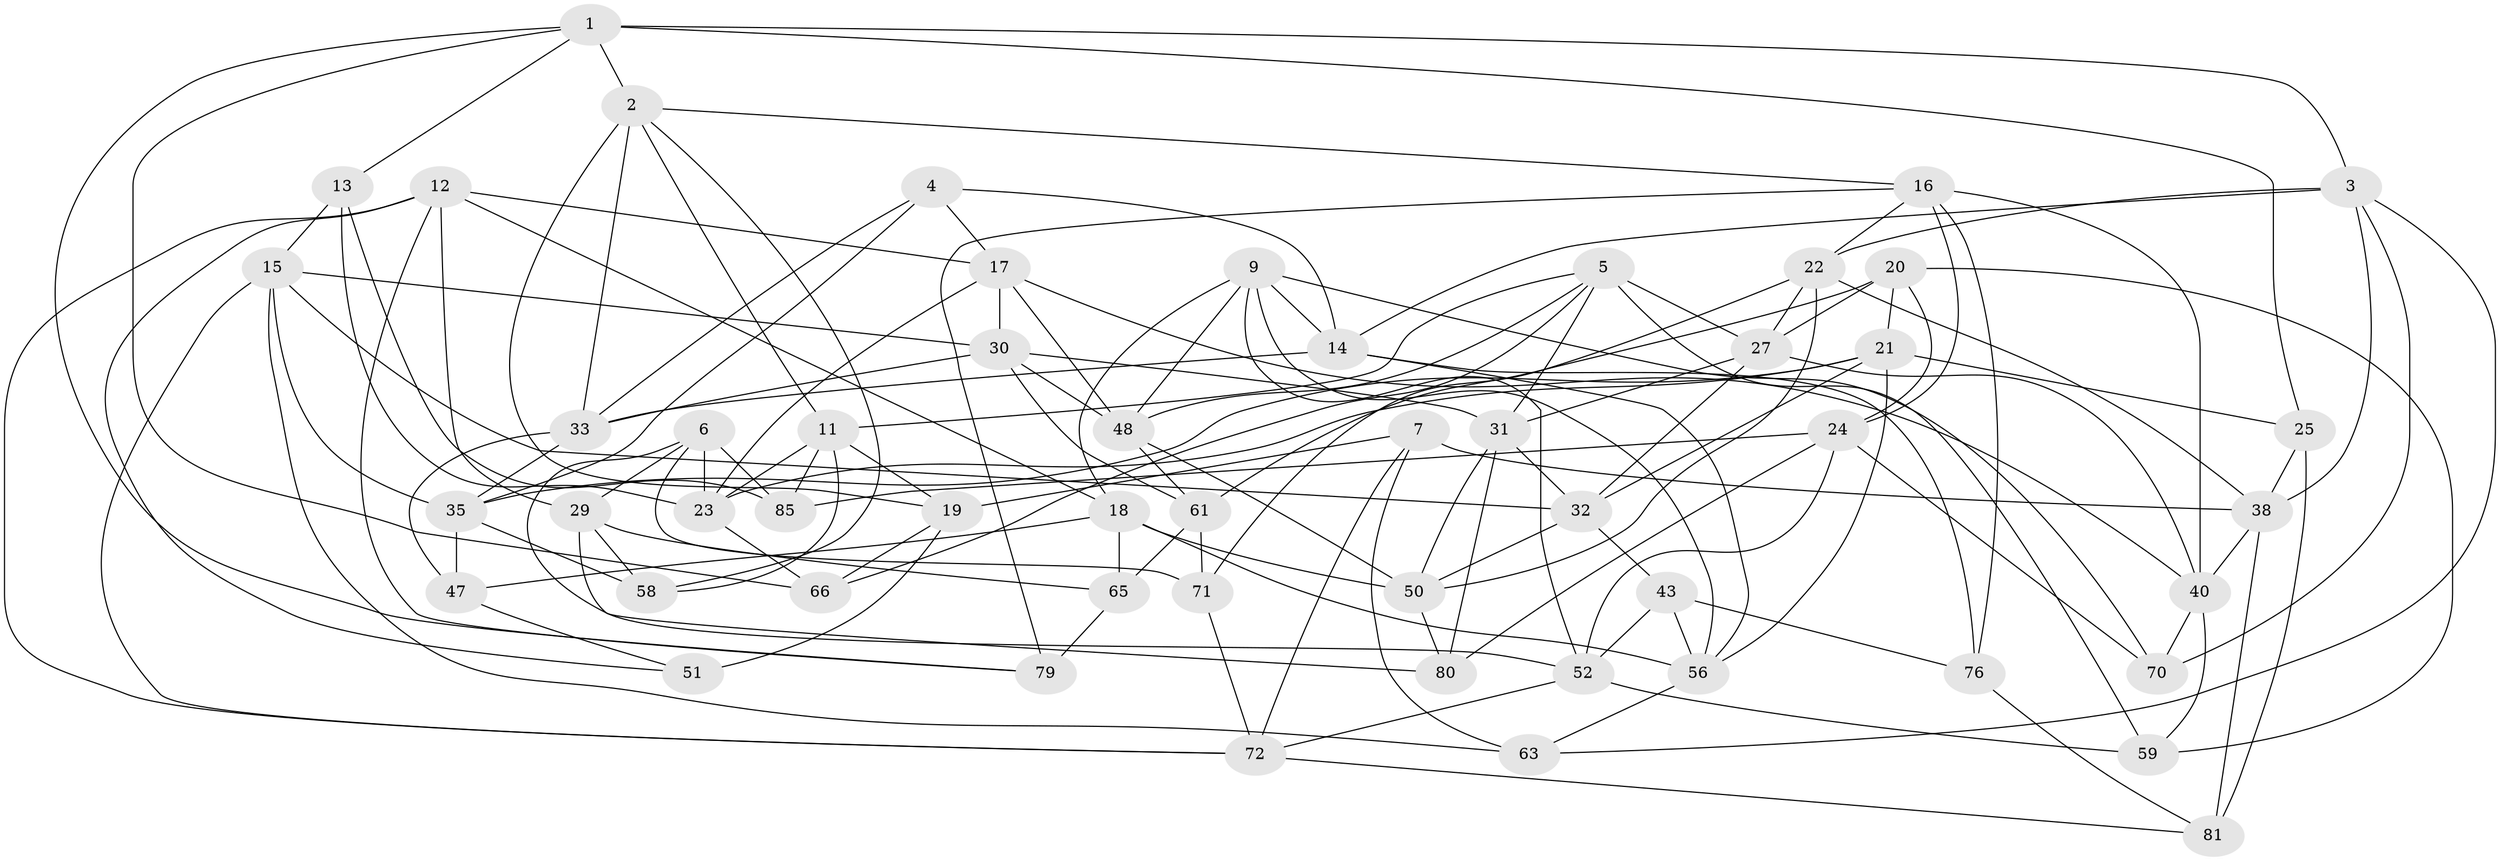 // Generated by graph-tools (version 1.1) at 2025/52/02/27/25 19:52:29]
// undirected, 53 vertices, 137 edges
graph export_dot {
graph [start="1"]
  node [color=gray90,style=filled];
  1 [super="+86"];
  2 [super="+8"];
  3 [super="+83"];
  4;
  5 [super="+10"];
  6 [super="+73"];
  7;
  9 [super="+82"];
  11 [super="+44"];
  12 [super="+68"];
  13;
  14 [super="+54"];
  15 [super="+87"];
  16 [super="+49"];
  17 [super="+41"];
  18 [super="+42"];
  19 [super="+57"];
  20 [super="+60"];
  21 [super="+26"];
  22 [super="+28"];
  23 [super="+53"];
  24 [super="+67"];
  25;
  27 [super="+34"];
  29 [super="+39"];
  30 [super="+45"];
  31 [super="+37"];
  32 [super="+55"];
  33 [super="+36"];
  35 [super="+74"];
  38 [super="+77"];
  40 [super="+46"];
  43;
  47;
  48 [super="+62"];
  50 [super="+64"];
  51;
  52 [super="+69"];
  56 [super="+78"];
  58;
  59;
  61 [super="+84"];
  63;
  65;
  66;
  70;
  71;
  72 [super="+75"];
  76;
  79;
  80;
  81;
  85;
  1 -- 2;
  1 -- 79;
  1 -- 25;
  1 -- 66;
  1 -- 13;
  1 -- 3;
  2 -- 58;
  2 -- 19;
  2 -- 16;
  2 -- 33;
  2 -- 11;
  3 -- 63;
  3 -- 38;
  3 -- 14;
  3 -- 70;
  3 -- 22;
  4 -- 33;
  4 -- 35;
  4 -- 14;
  4 -- 17;
  5 -- 31;
  5 -- 66;
  5 -- 59;
  5 -- 27;
  5 -- 11;
  5 -- 48;
  6 -- 71;
  6 -- 23;
  6 -- 29 [weight=2];
  6 -- 85;
  6 -- 52;
  7 -- 63;
  7 -- 19;
  7 -- 72;
  7 -- 38;
  9 -- 48;
  9 -- 70;
  9 -- 56;
  9 -- 52;
  9 -- 14;
  9 -- 18;
  11 -- 58;
  11 -- 23;
  11 -- 19;
  11 -- 85;
  12 -- 51;
  12 -- 72;
  12 -- 18;
  12 -- 79;
  12 -- 29;
  12 -- 17;
  13 -- 85;
  13 -- 15;
  13 -- 23;
  14 -- 76;
  14 -- 56;
  14 -- 33;
  15 -- 63;
  15 -- 72;
  15 -- 32;
  15 -- 35;
  15 -- 30;
  16 -- 76;
  16 -- 40;
  16 -- 79;
  16 -- 24;
  16 -- 22;
  17 -- 40;
  17 -- 23;
  17 -- 48;
  17 -- 30;
  18 -- 65;
  18 -- 56;
  18 -- 50;
  18 -- 47;
  19 -- 51 [weight=2];
  19 -- 66;
  20 -- 59;
  20 -- 21;
  20 -- 61 [weight=2];
  20 -- 24;
  20 -- 27;
  21 -- 56;
  21 -- 23;
  21 -- 32;
  21 -- 25;
  21 -- 35;
  22 -- 50;
  22 -- 71;
  22 -- 38;
  22 -- 27;
  23 -- 66;
  24 -- 70;
  24 -- 80;
  24 -- 85;
  24 -- 52;
  25 -- 81;
  25 -- 38;
  27 -- 40;
  27 -- 32;
  27 -- 31;
  29 -- 58;
  29 -- 65;
  29 -- 80;
  30 -- 33;
  30 -- 61;
  30 -- 31;
  30 -- 48;
  31 -- 32;
  31 -- 50;
  31 -- 80;
  32 -- 43;
  32 -- 50;
  33 -- 47;
  33 -- 35;
  35 -- 58;
  35 -- 47;
  38 -- 40;
  38 -- 81;
  40 -- 70;
  40 -- 59;
  43 -- 52;
  43 -- 76;
  43 -- 56;
  47 -- 51;
  48 -- 61;
  48 -- 50;
  50 -- 80;
  52 -- 59;
  52 -- 72;
  56 -- 63;
  61 -- 65;
  61 -- 71;
  65 -- 79;
  71 -- 72;
  72 -- 81;
  76 -- 81;
}
